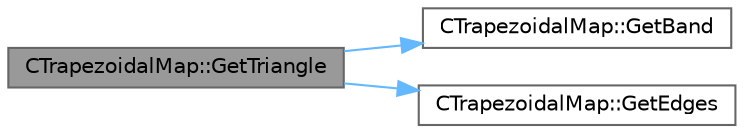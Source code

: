 digraph "CTrapezoidalMap::GetTriangle"
{
 // LATEX_PDF_SIZE
  bgcolor="transparent";
  edge [fontname=Helvetica,fontsize=10,labelfontname=Helvetica,labelfontsize=10];
  node [fontname=Helvetica,fontsize=10,shape=box,height=0.2,width=0.4];
  rankdir="LR";
  Node1 [id="Node000001",label="CTrapezoidalMap::GetTriangle",height=0.2,width=0.4,color="gray40", fillcolor="grey60", style="filled", fontcolor="black",tooltip="return the index to the triangle that contains the coordinates (val_x,val_y)"];
  Node1 -> Node2 [id="edge1_Node000001_Node000002",color="steelblue1",style="solid",tooltip=" "];
  Node2 [id="Node000002",label="CTrapezoidalMap::GetBand",height=0.2,width=0.4,color="grey40", fillcolor="white", style="filled",URL="$classCTrapezoidalMap.html#a6c52ad2dcff26e20afeb260769741b89",tooltip="get the indices of the vertical coordinate band (xmin,xmax) in the 2D search space that contains the ..."];
  Node1 -> Node3 [id="edge2_Node000001_Node000003",color="steelblue1",style="solid",tooltip=" "];
  Node3 [id="Node000003",label="CTrapezoidalMap::GetEdges",height=0.2,width=0.4,color="grey40", fillcolor="white", style="filled",URL="$classCTrapezoidalMap.html#ae97eef1426215823961f414e0148ddeb",tooltip="for a given coordinate (val_x,value), known to be in the band (xmin,xmax) with band index (i_low,..."];
}
